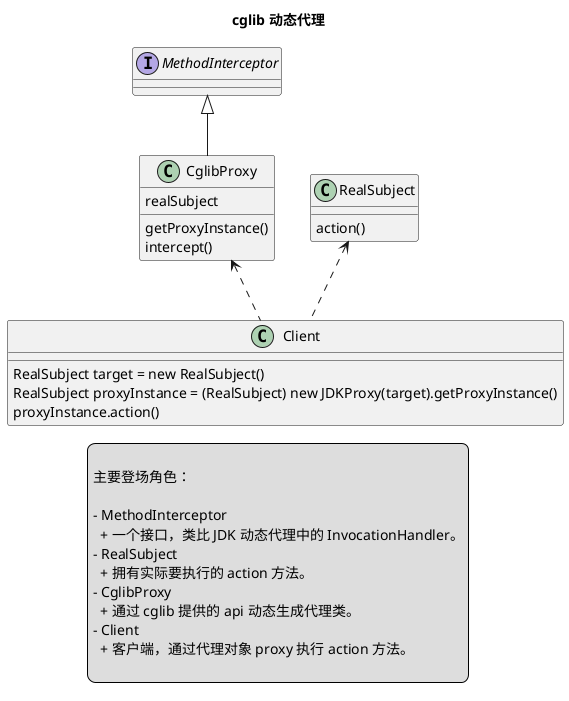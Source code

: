 @startuml
title cglib 动态代理

interface MethodInterceptor

class RealSubject
class CglibProxy
class Client

MethodInterceptor <|-- CglibProxy
CglibProxy <.. Client
RealSubject <.. Client


RealSubject : action()
CglibProxy : realSubject
CglibProxy : getProxyInstance()
CglibProxy : intercept()

Client : RealSubject target = new RealSubject()
Client : RealSubject proxyInstance = (RealSubject) new JDKProxy(target).getProxyInstance()
Client : proxyInstance.action()



legend

主要登场角色：

- MethodInterceptor
  + 一个接口，类比 JDK 动态代理中的 InvocationHandler。
- RealSubject
  + 拥有实际要执行的 action 方法。
- CglibProxy
  + 通过 cglib 提供的 api 动态生成代理类。
- Client
  + 客户端，通过代理对象 proxy 执行 action 方法。

end legend

@enduml